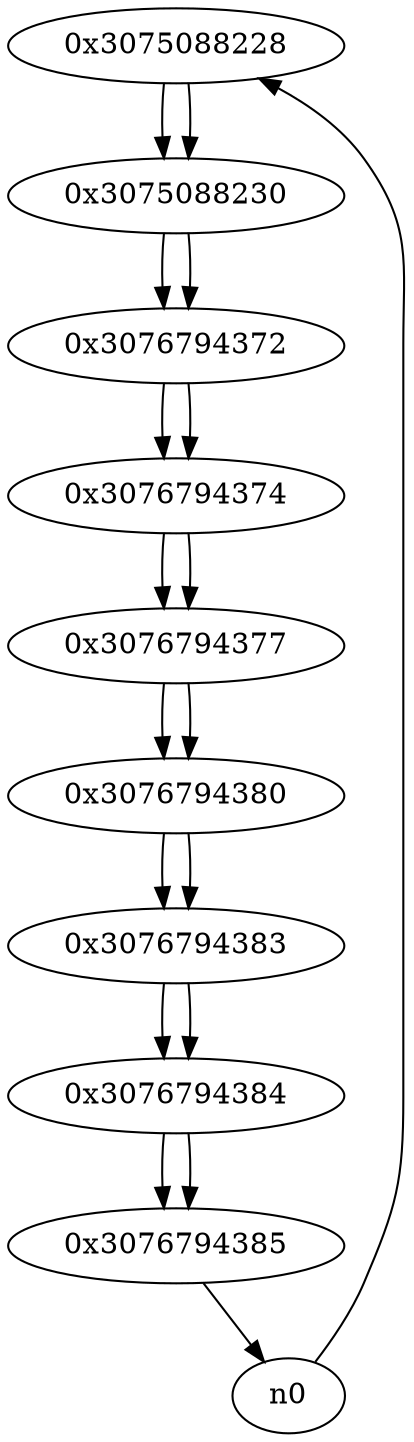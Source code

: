digraph G{
/* nodes */
  n1 [label="0x3075088228"]
  n2 [label="0x3075088230"]
  n3 [label="0x3076794372"]
  n4 [label="0x3076794374"]
  n5 [label="0x3076794377"]
  n6 [label="0x3076794380"]
  n7 [label="0x3076794383"]
  n8 [label="0x3076794384"]
  n9 [label="0x3076794385"]
/* edges */
n1 -> n2;
n0 -> n1;
n2 -> n3;
n1 -> n2;
n3 -> n4;
n2 -> n3;
n4 -> n5;
n3 -> n4;
n5 -> n6;
n4 -> n5;
n6 -> n7;
n5 -> n6;
n7 -> n8;
n6 -> n7;
n8 -> n9;
n7 -> n8;
n9 -> n0;
n8 -> n9;
}
